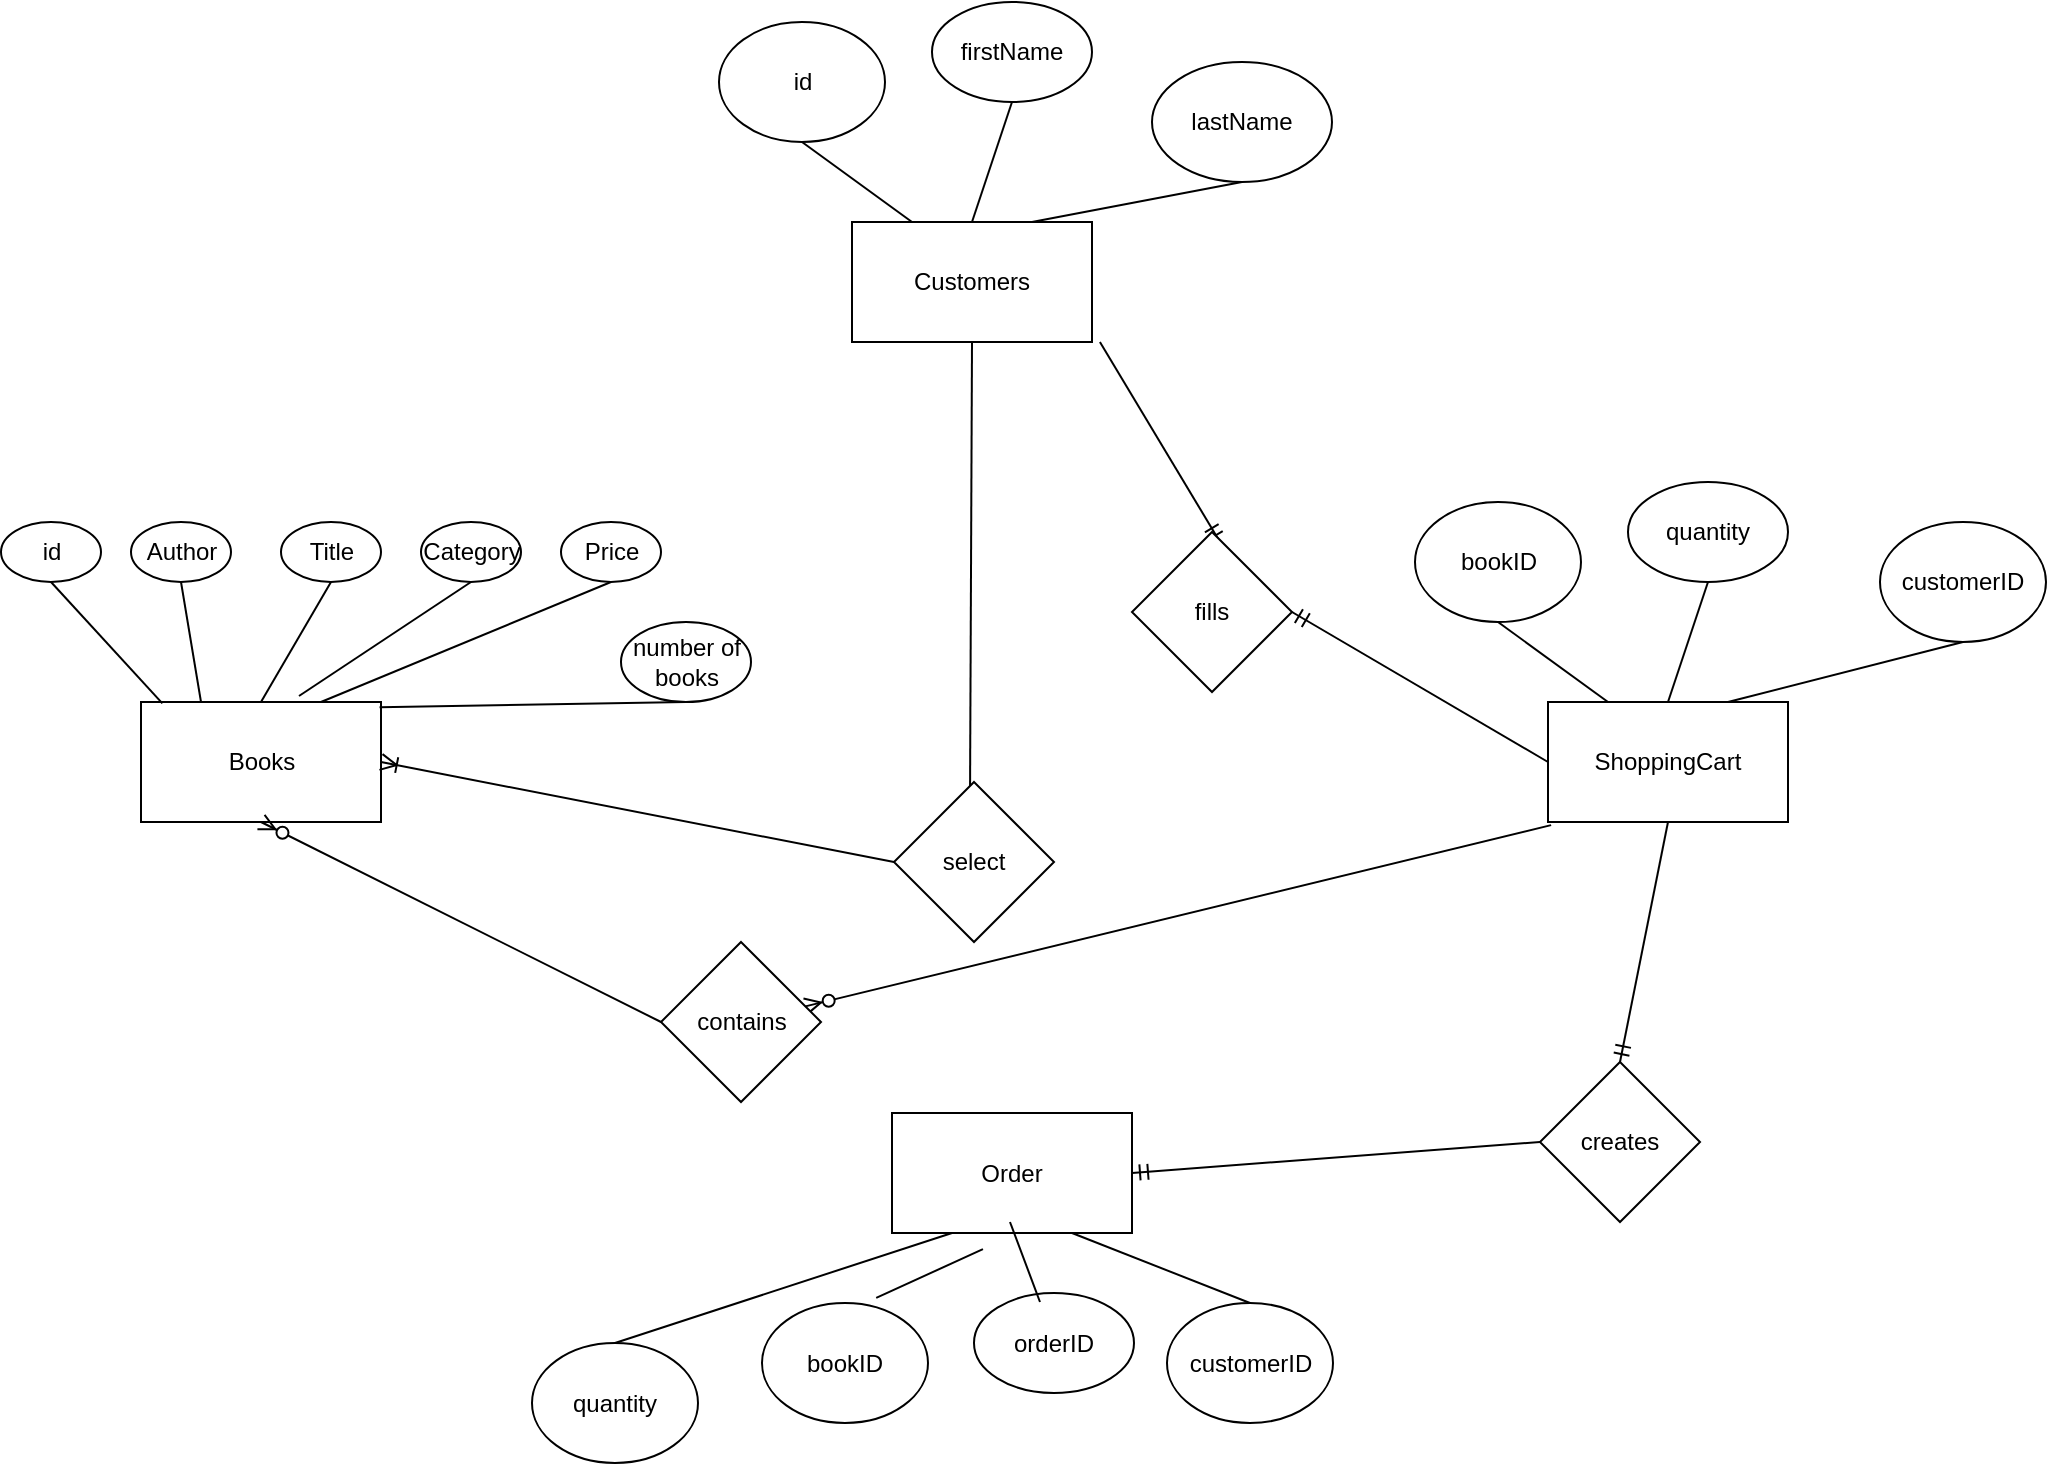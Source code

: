 <mxfile version="10.8.4" type="device"><diagram id="sHVf3ZsrY3UgriPAaiUY" name="Page-1"><mxGraphModel dx="843" dy="615" grid="1" gridSize="10" guides="1" tooltips="1" connect="1" arrows="1" fold="1" page="1" pageScale="1" pageWidth="2339" pageHeight="3300" math="0" shadow="0"><root><mxCell id="0"/><mxCell id="1" parent="0"/><mxCell id="HF-SzjiVH6mYnCVivEAq-1" value="Books" style="rounded=0;whiteSpace=wrap;html=1;" vertex="1" parent="1"><mxGeometry x="240.5" y="470" width="120" height="60" as="geometry"/></mxCell><mxCell id="HF-SzjiVH6mYnCVivEAq-2" value="id" style="ellipse;whiteSpace=wrap;html=1;" vertex="1" parent="1"><mxGeometry x="170.5" y="380" width="50" height="30" as="geometry"/></mxCell><mxCell id="HF-SzjiVH6mYnCVivEAq-5" value="Author&lt;br&gt;" style="ellipse;whiteSpace=wrap;html=1;" vertex="1" parent="1"><mxGeometry x="235.5" y="380" width="50" height="30" as="geometry"/></mxCell><mxCell id="HF-SzjiVH6mYnCVivEAq-6" value="Price" style="ellipse;whiteSpace=wrap;html=1;" vertex="1" parent="1"><mxGeometry x="450.5" y="380" width="50" height="30" as="geometry"/></mxCell><mxCell id="HF-SzjiVH6mYnCVivEAq-7" value="number of books" style="ellipse;whiteSpace=wrap;html=1;" vertex="1" parent="1"><mxGeometry x="480.5" y="430" width="65" height="40" as="geometry"/></mxCell><mxCell id="HF-SzjiVH6mYnCVivEAq-8" value="Title" style="ellipse;whiteSpace=wrap;html=1;" vertex="1" parent="1"><mxGeometry x="310.5" y="380" width="50" height="30" as="geometry"/></mxCell><mxCell id="HF-SzjiVH6mYnCVivEAq-9" value="Category" style="ellipse;whiteSpace=wrap;html=1;" vertex="1" parent="1"><mxGeometry x="380.5" y="380" width="50" height="30" as="geometry"/></mxCell><mxCell id="HF-SzjiVH6mYnCVivEAq-11" value="" style="endArrow=none;html=1;entryX=0.5;entryY=1;entryDx=0;entryDy=0;exitX=0.089;exitY=0.011;exitDx=0;exitDy=0;exitPerimeter=0;" edge="1" parent="1" source="HF-SzjiVH6mYnCVivEAq-1" target="HF-SzjiVH6mYnCVivEAq-2"><mxGeometry width="50" height="50" relative="1" as="geometry"><mxPoint x="240.5" y="465" as="sourcePoint"/><mxPoint x="220.5" y="550" as="targetPoint"/></mxGeometry></mxCell><mxCell id="HF-SzjiVH6mYnCVivEAq-12" value="" style="endArrow=none;html=1;entryX=0.5;entryY=1;entryDx=0;entryDy=0;exitX=0.25;exitY=0;exitDx=0;exitDy=0;" edge="1" parent="1" source="HF-SzjiVH6mYnCVivEAq-1" target="HF-SzjiVH6mYnCVivEAq-5"><mxGeometry width="50" height="50" relative="1" as="geometry"><mxPoint x="170.5" y="600" as="sourcePoint"/><mxPoint x="220.5" y="550" as="targetPoint"/></mxGeometry></mxCell><mxCell id="HF-SzjiVH6mYnCVivEAq-13" value="" style="endArrow=none;html=1;entryX=0.5;entryY=1;entryDx=0;entryDy=0;exitX=0.5;exitY=0;exitDx=0;exitDy=0;" edge="1" parent="1" source="HF-SzjiVH6mYnCVivEAq-1" target="HF-SzjiVH6mYnCVivEAq-8"><mxGeometry width="50" height="50" relative="1" as="geometry"><mxPoint x="170.5" y="600" as="sourcePoint"/><mxPoint x="220.5" y="550" as="targetPoint"/></mxGeometry></mxCell><mxCell id="HF-SzjiVH6mYnCVivEAq-14" value="" style="endArrow=none;html=1;entryX=0.5;entryY=1;entryDx=0;entryDy=0;" edge="1" parent="1" target="HF-SzjiVH6mYnCVivEAq-9"><mxGeometry width="50" height="50" relative="1" as="geometry"><mxPoint x="319.5" y="467" as="sourcePoint"/><mxPoint x="220.5" y="550" as="targetPoint"/></mxGeometry></mxCell><mxCell id="HF-SzjiVH6mYnCVivEAq-15" value="" style="endArrow=none;html=1;entryX=0.5;entryY=1;entryDx=0;entryDy=0;exitX=0.75;exitY=0;exitDx=0;exitDy=0;" edge="1" parent="1" source="HF-SzjiVH6mYnCVivEAq-1" target="HF-SzjiVH6mYnCVivEAq-6"><mxGeometry width="50" height="50" relative="1" as="geometry"><mxPoint x="170.5" y="600" as="sourcePoint"/><mxPoint x="220.5" y="550" as="targetPoint"/></mxGeometry></mxCell><mxCell id="HF-SzjiVH6mYnCVivEAq-16" value="" style="endArrow=none;html=1;entryX=0.5;entryY=1;entryDx=0;entryDy=0;exitX=0.994;exitY=0.044;exitDx=0;exitDy=0;exitPerimeter=0;" edge="1" parent="1" source="HF-SzjiVH6mYnCVivEAq-1" target="HF-SzjiVH6mYnCVivEAq-7"><mxGeometry width="50" height="50" relative="1" as="geometry"><mxPoint x="170.5" y="600" as="sourcePoint"/><mxPoint x="220.5" y="550" as="targetPoint"/></mxGeometry></mxCell><mxCell id="HF-SzjiVH6mYnCVivEAq-27" value="Customers" style="rounded=0;whiteSpace=wrap;html=1;" vertex="1" parent="1"><mxGeometry x="596" y="230" width="120" height="60" as="geometry"/></mxCell><mxCell id="HF-SzjiVH6mYnCVivEAq-28" value="lastName" style="ellipse;whiteSpace=wrap;html=1;" vertex="1" parent="1"><mxGeometry x="746" y="150" width="90" height="60" as="geometry"/></mxCell><mxCell id="HF-SzjiVH6mYnCVivEAq-29" value="firstName" style="ellipse;whiteSpace=wrap;html=1;" vertex="1" parent="1"><mxGeometry x="636" y="120" width="80" height="50" as="geometry"/></mxCell><mxCell id="HF-SzjiVH6mYnCVivEAq-30" value="id" style="ellipse;whiteSpace=wrap;html=1;" vertex="1" parent="1"><mxGeometry x="529.5" y="130" width="83" height="60" as="geometry"/></mxCell><mxCell id="HF-SzjiVH6mYnCVivEAq-31" value="" style="endArrow=none;html=1;entryX=0.5;entryY=1;entryDx=0;entryDy=0;exitX=0.25;exitY=0;exitDx=0;exitDy=0;" edge="1" parent="1" source="HF-SzjiVH6mYnCVivEAq-27" target="HF-SzjiVH6mYnCVivEAq-30"><mxGeometry width="50" height="50" relative="1" as="geometry"><mxPoint x="226" y="360" as="sourcePoint"/><mxPoint x="276" y="310" as="targetPoint"/></mxGeometry></mxCell><mxCell id="HF-SzjiVH6mYnCVivEAq-32" value="" style="endArrow=none;html=1;entryX=0.5;entryY=1;entryDx=0;entryDy=0;exitX=0.5;exitY=0;exitDx=0;exitDy=0;" edge="1" parent="1" source="HF-SzjiVH6mYnCVivEAq-27" target="HF-SzjiVH6mYnCVivEAq-29"><mxGeometry width="50" height="50" relative="1" as="geometry"><mxPoint x="226" y="360" as="sourcePoint"/><mxPoint x="276" y="310" as="targetPoint"/></mxGeometry></mxCell><mxCell id="HF-SzjiVH6mYnCVivEAq-33" value="" style="endArrow=none;html=1;exitX=0.75;exitY=0;exitDx=0;exitDy=0;entryX=0.5;entryY=1;entryDx=0;entryDy=0;" edge="1" parent="1" source="HF-SzjiVH6mYnCVivEAq-27" target="HF-SzjiVH6mYnCVivEAq-28"><mxGeometry width="50" height="50" relative="1" as="geometry"><mxPoint x="226" y="360" as="sourcePoint"/><mxPoint x="781" y="240" as="targetPoint"/></mxGeometry></mxCell><mxCell id="HF-SzjiVH6mYnCVivEAq-34" value="Order" style="rounded=0;whiteSpace=wrap;html=1;" vertex="1" parent="1"><mxGeometry x="616" y="675.5" width="120" height="60" as="geometry"/></mxCell><mxCell id="HF-SzjiVH6mYnCVivEAq-36" value="orderID" style="ellipse;whiteSpace=wrap;html=1;" vertex="1" parent="1"><mxGeometry x="657" y="765.5" width="80" height="50" as="geometry"/></mxCell><mxCell id="HF-SzjiVH6mYnCVivEAq-39" value="" style="endArrow=none;html=1;" edge="1" parent="1"><mxGeometry width="50" height="50" relative="1" as="geometry"><mxPoint x="675" y="730" as="sourcePoint"/><mxPoint x="690" y="770" as="targetPoint"/></mxGeometry></mxCell><mxCell id="HF-SzjiVH6mYnCVivEAq-41" value="customerID" style="ellipse;whiteSpace=wrap;html=1;" vertex="1" parent="1"><mxGeometry x="753.5" y="770.5" width="83" height="60" as="geometry"/></mxCell><mxCell id="HF-SzjiVH6mYnCVivEAq-42" value="bookID" style="ellipse;whiteSpace=wrap;html=1;" vertex="1" parent="1"><mxGeometry x="551" y="770.5" width="83" height="60" as="geometry"/></mxCell><mxCell id="HF-SzjiVH6mYnCVivEAq-43" value="quantity" style="ellipse;whiteSpace=wrap;html=1;" vertex="1" parent="1"><mxGeometry x="436" y="790.5" width="83" height="60" as="geometry"/></mxCell><mxCell id="HF-SzjiVH6mYnCVivEAq-44" value="" style="endArrow=none;html=1;entryX=0.688;entryY=-0.042;entryDx=0;entryDy=0;exitX=0.379;exitY=1.134;exitDx=0;exitDy=0;exitPerimeter=0;entryPerimeter=0;" edge="1" parent="1" source="HF-SzjiVH6mYnCVivEAq-34" target="HF-SzjiVH6mYnCVivEAq-42"><mxGeometry width="50" height="50" relative="1" as="geometry"><mxPoint x="624" y="860.5" as="sourcePoint"/><mxPoint x="484" y="960.5" as="targetPoint"/></mxGeometry></mxCell><mxCell id="HF-SzjiVH6mYnCVivEAq-45" value="" style="endArrow=none;html=1;entryX=0.5;entryY=0;entryDx=0;entryDy=0;exitX=0.25;exitY=1;exitDx=0;exitDy=0;" edge="1" parent="1" source="HF-SzjiVH6mYnCVivEAq-34" target="HF-SzjiVH6mYnCVivEAq-43"><mxGeometry width="50" height="50" relative="1" as="geometry"><mxPoint x="434" y="1010.5" as="sourcePoint"/><mxPoint x="484" y="960.5" as="targetPoint"/></mxGeometry></mxCell><mxCell id="HF-SzjiVH6mYnCVivEAq-46" value="" style="endArrow=none;html=1;entryX=0.5;entryY=0;entryDx=0;entryDy=0;exitX=0.75;exitY=1;exitDx=0;exitDy=0;" edge="1" parent="1" source="HF-SzjiVH6mYnCVivEAq-34" target="HF-SzjiVH6mYnCVivEAq-41"><mxGeometry width="50" height="50" relative="1" as="geometry"><mxPoint x="754" y="860.5" as="sourcePoint"/><mxPoint x="484" y="960.5" as="targetPoint"/></mxGeometry></mxCell><mxCell id="HF-SzjiVH6mYnCVivEAq-47" value="ShoppingCart" style="rounded=0;whiteSpace=wrap;html=1;" vertex="1" parent="1"><mxGeometry x="944" y="470" width="120" height="60" as="geometry"/></mxCell><mxCell id="HF-SzjiVH6mYnCVivEAq-49" value="quantity" style="ellipse;whiteSpace=wrap;html=1;" vertex="1" parent="1"><mxGeometry x="984" y="360" width="80" height="50" as="geometry"/></mxCell><mxCell id="HF-SzjiVH6mYnCVivEAq-50" value="bookID" style="ellipse;whiteSpace=wrap;html=1;" vertex="1" parent="1"><mxGeometry x="877.5" y="370" width="83" height="60" as="geometry"/></mxCell><mxCell id="HF-SzjiVH6mYnCVivEAq-51" value="" style="endArrow=none;html=1;entryX=0.5;entryY=1;entryDx=0;entryDy=0;exitX=0.25;exitY=0;exitDx=0;exitDy=0;" edge="1" parent="1" source="HF-SzjiVH6mYnCVivEAq-47" target="HF-SzjiVH6mYnCVivEAq-50"><mxGeometry width="50" height="50" relative="1" as="geometry"><mxPoint x="574" y="600" as="sourcePoint"/><mxPoint x="624" y="550" as="targetPoint"/></mxGeometry></mxCell><mxCell id="HF-SzjiVH6mYnCVivEAq-52" value="" style="endArrow=none;html=1;entryX=0.5;entryY=1;entryDx=0;entryDy=0;exitX=0.5;exitY=0;exitDx=0;exitDy=0;" edge="1" parent="1" source="HF-SzjiVH6mYnCVivEAq-47" target="HF-SzjiVH6mYnCVivEAq-49"><mxGeometry width="50" height="50" relative="1" as="geometry"><mxPoint x="574" y="600" as="sourcePoint"/><mxPoint x="624" y="550" as="targetPoint"/></mxGeometry></mxCell><mxCell id="HF-SzjiVH6mYnCVivEAq-56" value="" style="endArrow=none;html=1;entryX=0.5;entryY=1;entryDx=0;entryDy=0;" edge="1" parent="1" target="HF-SzjiVH6mYnCVivEAq-27"><mxGeometry width="50" height="50" relative="1" as="geometry"><mxPoint x="655" y="520" as="sourcePoint"/><mxPoint x="230" y="870" as="targetPoint"/></mxGeometry></mxCell><mxCell id="HF-SzjiVH6mYnCVivEAq-57" value="select" style="rhombus;whiteSpace=wrap;html=1;" vertex="1" parent="1"><mxGeometry x="617" y="510" width="80" height="80" as="geometry"/></mxCell><mxCell id="HF-SzjiVH6mYnCVivEAq-58" value="" style="endArrow=none;html=1;entryX=0;entryY=0.5;entryDx=0;entryDy=0;exitX=1;exitY=0.5;exitDx=0;exitDy=0;endFill=0;startArrow=ERoneToMany;startFill=0;" edge="1" parent="1" source="HF-SzjiVH6mYnCVivEAq-1" target="HF-SzjiVH6mYnCVivEAq-57"><mxGeometry width="50" height="50" relative="1" as="geometry"><mxPoint x="250" y="920" as="sourcePoint"/><mxPoint x="300" y="870" as="targetPoint"/></mxGeometry></mxCell><mxCell id="HF-SzjiVH6mYnCVivEAq-60" value="" style="endArrow=ERzeroToMany;html=1;entryX=0.5;entryY=1;entryDx=0;entryDy=0;exitX=0;exitY=0.5;exitDx=0;exitDy=0;startArrow=none;startFill=0;endFill=1;" edge="1" parent="1" source="HF-SzjiVH6mYnCVivEAq-61" target="HF-SzjiVH6mYnCVivEAq-1"><mxGeometry width="50" height="50" relative="1" as="geometry"><mxPoint x="810" y="660" as="sourcePoint"/><mxPoint x="330" y="870" as="targetPoint"/></mxGeometry></mxCell><mxCell id="HF-SzjiVH6mYnCVivEAq-62" value="" style="endArrow=none;html=1;entryX=0.013;entryY=1.026;entryDx=0;entryDy=0;entryPerimeter=0;startArrow=ERzeroToMany;startFill=1;" edge="1" parent="1" source="HF-SzjiVH6mYnCVivEAq-61" target="HF-SzjiVH6mYnCVivEAq-47"><mxGeometry width="50" height="50" relative="1" as="geometry"><mxPoint x="460" y="650" as="sourcePoint"/><mxPoint x="330" y="870" as="targetPoint"/></mxGeometry></mxCell><mxCell id="HF-SzjiVH6mYnCVivEAq-61" value="contains" style="rhombus;whiteSpace=wrap;html=1;" vertex="1" parent="1"><mxGeometry x="500.5" y="590" width="80" height="80" as="geometry"/></mxCell><mxCell id="HF-SzjiVH6mYnCVivEAq-64" value="" style="endArrow=none;html=1;entryX=0.5;entryY=1;entryDx=0;entryDy=0;startArrow=ERmandOne;startFill=0;" edge="1" parent="1" target="HF-SzjiVH6mYnCVivEAq-47"><mxGeometry width="50" height="50" relative="1" as="geometry"><mxPoint x="980" y="650" as="sourcePoint"/><mxPoint x="460" y="870" as="targetPoint"/></mxGeometry></mxCell><mxCell id="HF-SzjiVH6mYnCVivEAq-65" value="creates" style="rhombus;whiteSpace=wrap;html=1;" vertex="1" parent="1"><mxGeometry x="940" y="650" width="80" height="80" as="geometry"/></mxCell><mxCell id="HF-SzjiVH6mYnCVivEAq-66" value="" style="endArrow=none;html=1;entryX=0;entryY=0.5;entryDx=0;entryDy=0;exitX=1;exitY=0.5;exitDx=0;exitDy=0;startArrow=ERmandOne;startFill=0;" edge="1" parent="1" source="HF-SzjiVH6mYnCVivEAq-34" target="HF-SzjiVH6mYnCVivEAq-65"><mxGeometry width="50" height="50" relative="1" as="geometry"><mxPoint x="410" y="920" as="sourcePoint"/><mxPoint x="460" y="870" as="targetPoint"/></mxGeometry></mxCell><mxCell id="HF-SzjiVH6mYnCVivEAq-68" value="" style="endArrow=none;html=1;entryX=1.033;entryY=1;entryDx=0;entryDy=0;entryPerimeter=0;startArrow=ERmandOne;startFill=0;" edge="1" parent="1" target="HF-SzjiVH6mYnCVivEAq-27"><mxGeometry width="50" height="50" relative="1" as="geometry"><mxPoint x="780" y="390" as="sourcePoint"/><mxPoint x="250" y="870" as="targetPoint"/></mxGeometry></mxCell><mxCell id="HF-SzjiVH6mYnCVivEAq-69" value="fills" style="rhombus;whiteSpace=wrap;html=1;" vertex="1" parent="1"><mxGeometry x="736" y="385" width="80" height="80" as="geometry"/></mxCell><mxCell id="HF-SzjiVH6mYnCVivEAq-70" value="" style="endArrow=none;html=1;entryX=0;entryY=0.5;entryDx=0;entryDy=0;exitX=1;exitY=0.5;exitDx=0;exitDy=0;startArrow=ERmandOne;startFill=0;" edge="1" parent="1" source="HF-SzjiVH6mYnCVivEAq-69" target="HF-SzjiVH6mYnCVivEAq-47"><mxGeometry width="50" height="50" relative="1" as="geometry"><mxPoint x="200" y="920" as="sourcePoint"/><mxPoint x="250" y="870" as="targetPoint"/></mxGeometry></mxCell><mxCell id="HF-SzjiVH6mYnCVivEAq-71" value="customerID" style="ellipse;whiteSpace=wrap;html=1;" vertex="1" parent="1"><mxGeometry x="1110" y="380" width="83" height="60" as="geometry"/></mxCell><mxCell id="HF-SzjiVH6mYnCVivEAq-72" value="" style="endArrow=none;html=1;entryX=0.5;entryY=1;entryDx=0;entryDy=0;exitX=0.75;exitY=0;exitDx=0;exitDy=0;" edge="1" parent="1" source="HF-SzjiVH6mYnCVivEAq-47" target="HF-SzjiVH6mYnCVivEAq-71"><mxGeometry width="50" height="50" relative="1" as="geometry"><mxPoint x="370" y="920" as="sourcePoint"/><mxPoint x="420" y="870" as="targetPoint"/></mxGeometry></mxCell></root></mxGraphModel></diagram></mxfile>
